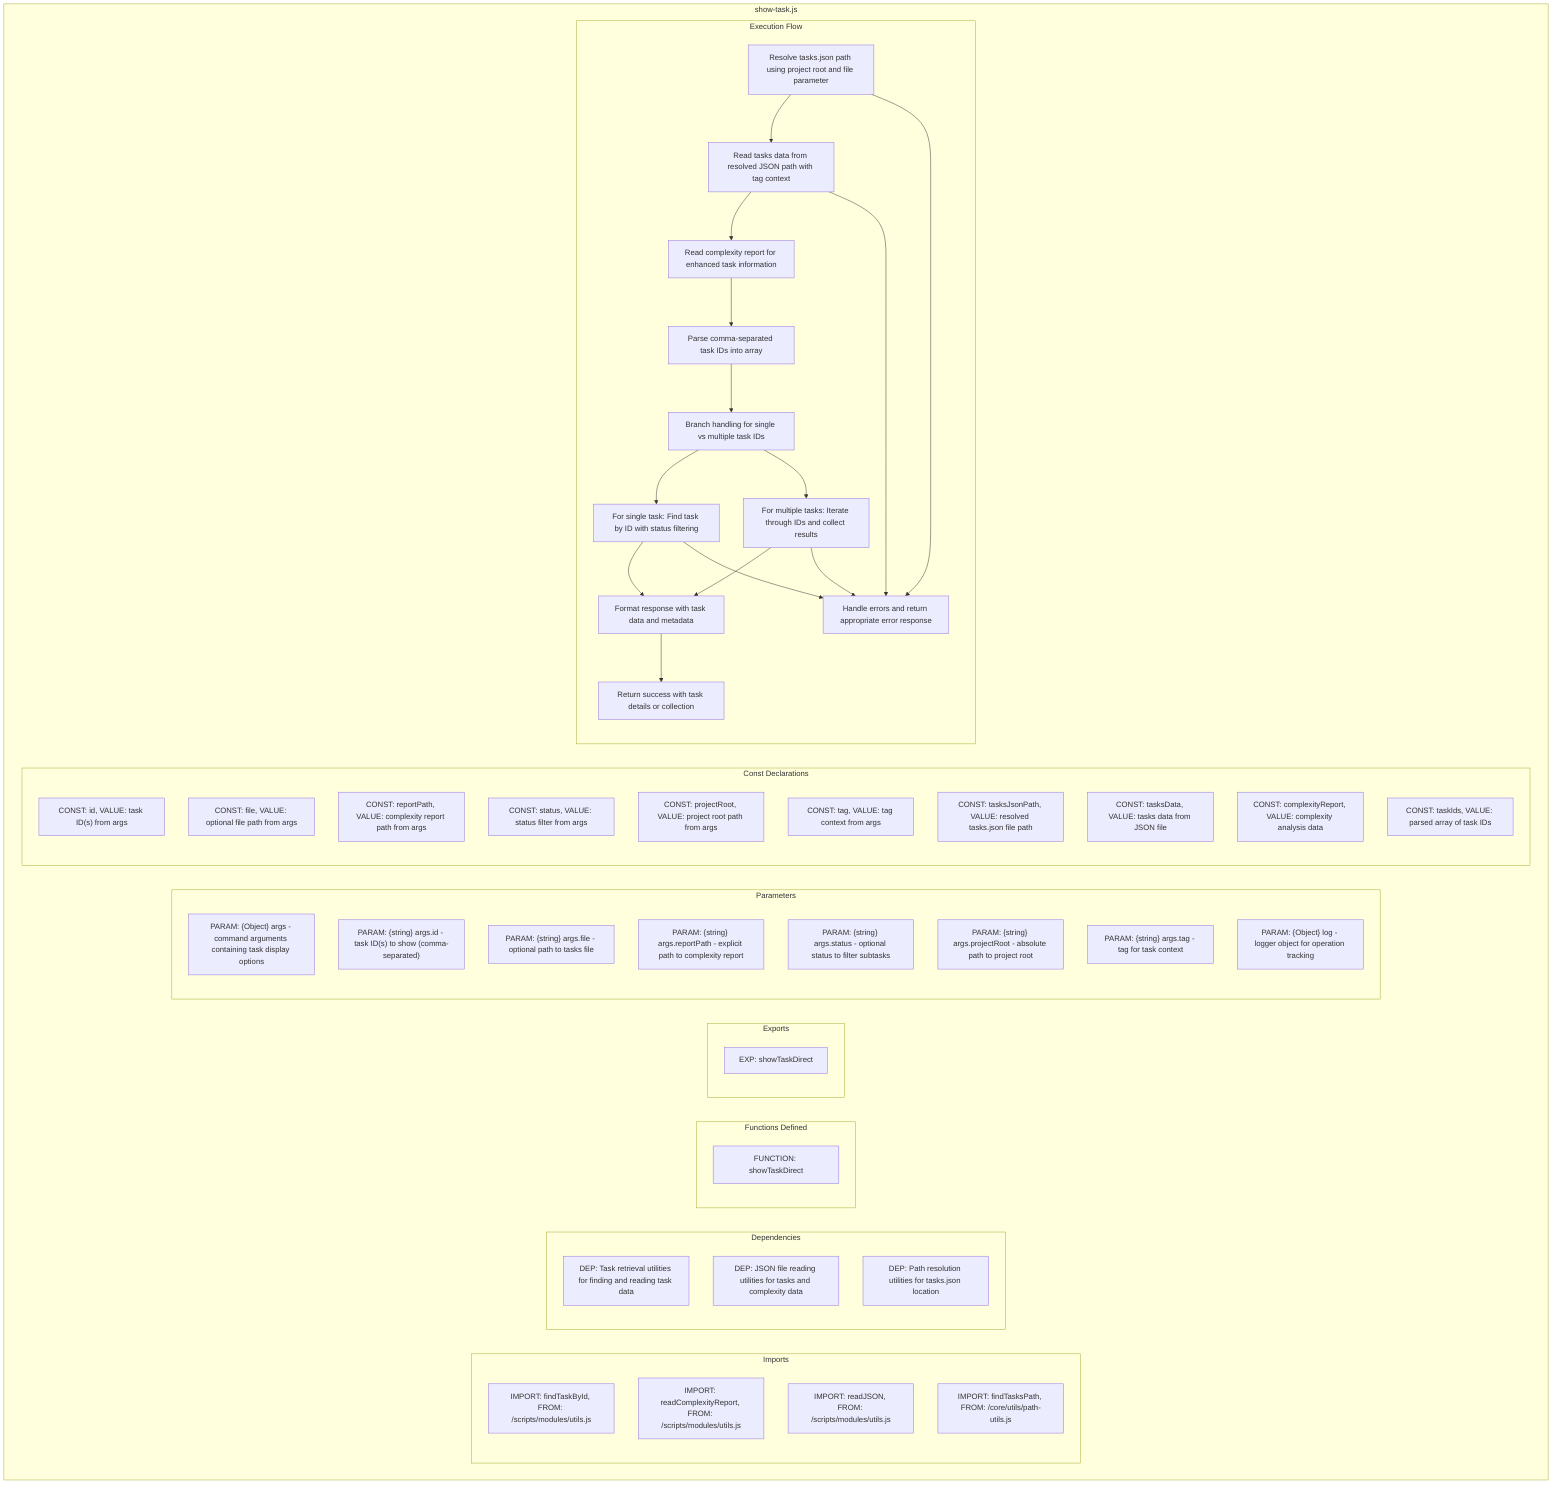 flowchart TB
    subgraph Imports["Imports"]
        I1["IMPORT: findTaskById, FROM: /scripts/modules/utils.js"]
        I2["IMPORT: readComplexityReport, FROM: /scripts/modules/utils.js"]
        I3["IMPORT: readJSON, FROM: /scripts/modules/utils.js"]
        I4["IMPORT: findTasksPath, FROM: /core/utils/path-utils.js"]
    end
    
    subgraph Dependencies["Dependencies"]
        D1["DEP: Task retrieval utilities for finding and reading task data"]
        D2["DEP: JSON file reading utilities for tasks and complexity data"]
        D3["DEP: Path resolution utilities for tasks.json location"]
    end
    
    subgraph FunctionsDefined["Functions Defined"]
        FU1["FUNCTION: showTaskDirect"]
    end
    
    subgraph Exports["Exports"]
        E1["EXP: showTaskDirect"]
    end
    
    subgraph Parameters["Parameters"]
        P1["PARAM: {Object} args - command arguments containing task display options"]
        P2["PARAM: {string} args.id - task ID(s) to show (comma-separated)"]
        P3["PARAM: {string} args.file - optional path to tasks file"]
        P4["PARAM: {string} args.reportPath - explicit path to complexity report"]
        P5["PARAM: {string} args.status - optional status to filter subtasks"]
        P6["PARAM: {string} args.projectRoot - absolute path to project root"]
        P7["PARAM: {string} args.tag - tag for task context"]
        P8["PARAM: {Object} log - logger object for operation tracking"]
    end
    
    subgraph Constants["Const Declarations"]
        C1["CONST: id, VALUE: task ID(s) from args"]
        C2["CONST: file, VALUE: optional file path from args"]
        C3["CONST: reportPath, VALUE: complexity report path from args"]
        C4["CONST: status, VALUE: status filter from args"]
        C5["CONST: projectRoot, VALUE: project root path from args"]
        C6["CONST: tag, VALUE: tag context from args"]
        C7["CONST: tasksJsonPath, VALUE: resolved tasks.json file path"]
        C8["CONST: tasksData, VALUE: tasks data from JSON file"]
        C9["CONST: complexityReport, VALUE: complexity analysis data"]
        C10["CONST: taskIds, VALUE: parsed array of task IDs"]
    end
    
    subgraph ExecutionFlow["Execution Flow"]
        FL1["Resolve tasks.json path using project root and file parameter"]
        FL2["Read tasks data from resolved JSON path with tag context"]
        FL3["Read complexity report for enhanced task information"]
        FL4["Parse comma-separated task IDs into array"]
        FL5["Branch handling for single vs multiple task IDs"]
        FL6["For single task: Find task by ID with status filtering"]
        FL7["For multiple tasks: Iterate through IDs and collect results"]
        FL8["Format response with task data and metadata"]
        FL9["Return success with task details or collection"]
        FL10["Handle errors and return appropriate error response"]
    end
    
    subgraph FileName["show-task.js"]
        Imports
        Dependencies
        FunctionsDefined
        Exports
        Parameters
        Constants
        ExecutionFlow
    end
    
    FL1 --> FL2
    FL2 --> FL3
    FL3 --> FL4
    FL4 --> FL5
    FL5 --> FL6
    FL5 --> FL7
    FL6 --> FL8
    FL7 --> FL8
    FL8 --> FL9
    FL1 --> FL10
    FL2 --> FL10
    FL6 --> FL10
    FL7 --> FL10